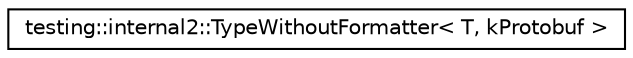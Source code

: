 digraph G
{
  edge [fontname="Helvetica",fontsize="10",labelfontname="Helvetica",labelfontsize="10"];
  node [fontname="Helvetica",fontsize="10",shape=record];
  rankdir="LR";
  Node1 [label="testing::internal2::TypeWithoutFormatter\< T, kProtobuf \>",height=0.2,width=0.4,color="black", fillcolor="white", style="filled",URL="$classtesting_1_1internal2_1_1TypeWithoutFormatter_3_01T_00_01kProtobuf_01_4.html"];
}
